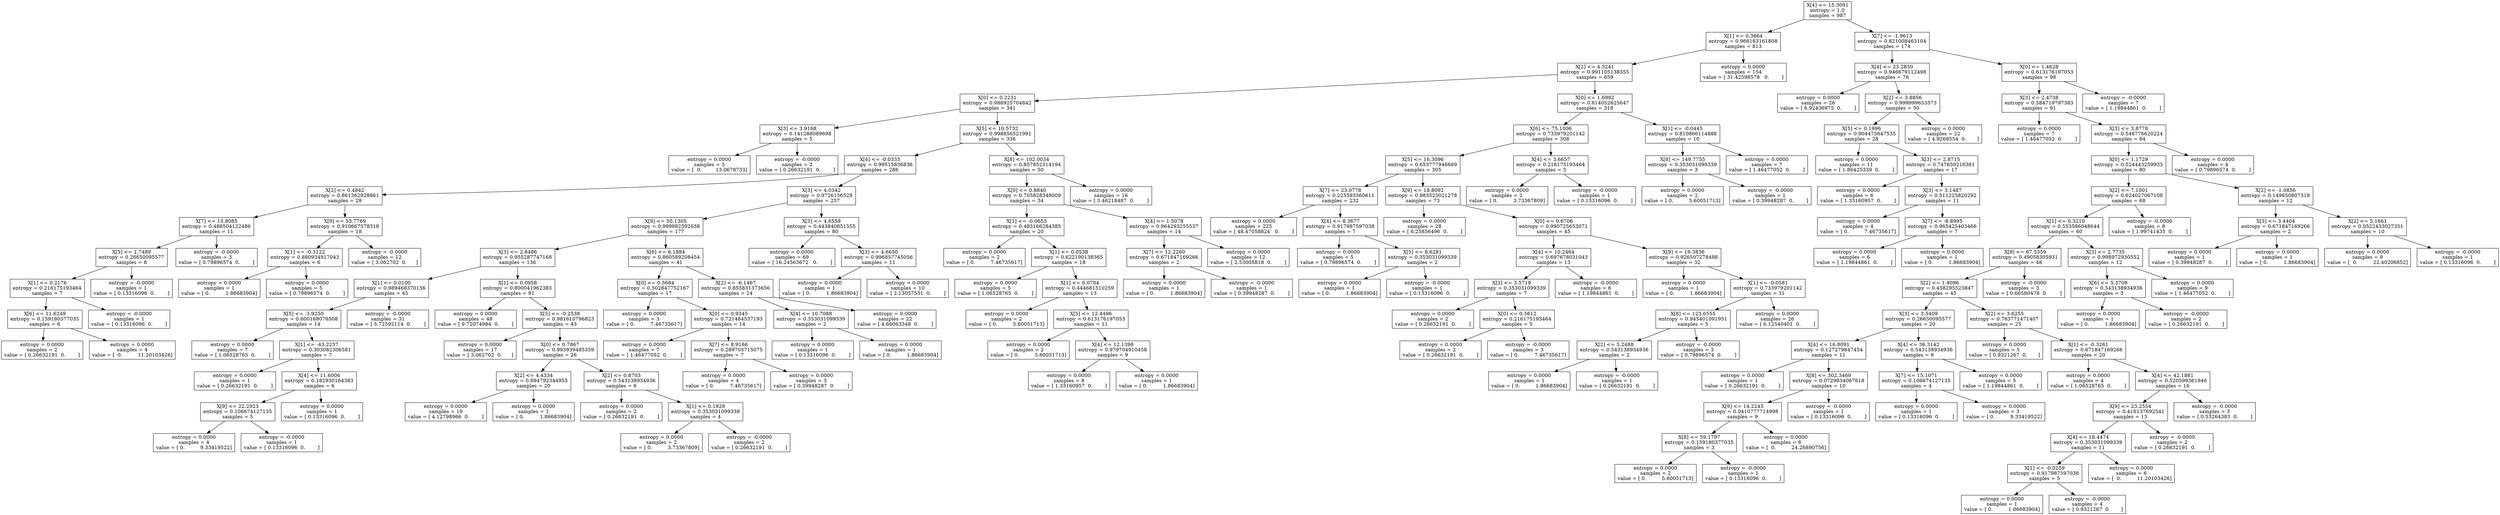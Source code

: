 digraph Tree {
0 [label="X[4] <= 15.3091\nentropy = 1.0\nsamples = 987", shape="box"] ;
1 [label="X[1] <= 0.3864\nentropy = 0.966163161808\nsamples = 813", shape="box"] ;
0 -> 1 ;
2 [label="X[2] <= 4.5241\nentropy = 0.991105138355\nsamples = 659", shape="box"] ;
1 -> 2 ;
3 [label="X[0] <= 0.2231\nentropy = 0.988925704842\nsamples = 341", shape="box"] ;
2 -> 3 ;
4 [label="X[3] <= 3.9168\nentropy = 0.141288089698\nsamples = 5", shape="box"] ;
3 -> 4 ;
5 [label="entropy = 0.0000\nsamples = 3\nvalue = [  0.         13.0678733]", shape="box"] ;
4 -> 5 ;
6 [label="entropy = -0.0000\nsamples = 2\nvalue = [ 0.26632191  0.        ]", shape="box"] ;
4 -> 6 ;
7 [label="X[5] <= 10.5732\nentropy = 0.998856521991\nsamples = 336", shape="box"] ;
3 -> 7 ;
8 [label="X[4] <= -0.0333\nentropy = 0.99515836836\nsamples = 286", shape="box"] ;
7 -> 8 ;
9 [label="X[2] <= 0.4842\nentropy = 0.861362928861\nsamples = 29", shape="box"] ;
8 -> 9 ;
10 [label="X[7] <= 15.8085\nentropy = 0.488504122486\nsamples = 11", shape="box"] ;
9 -> 10 ;
11 [label="X[5] <= 1.7489\nentropy = 0.26650095577\nsamples = 8", shape="box"] ;
10 -> 11 ;
12 [label="X[1] <= 0.2176\nentropy = 0.216175193464\nsamples = 7", shape="box"] ;
11 -> 12 ;
13 [label="X[6] <= 11.6249\nentropy = 0.159180377035\nsamples = 6", shape="box"] ;
12 -> 13 ;
14 [label="entropy = 0.0000\nsamples = 2\nvalue = [ 0.26632191  0.        ]", shape="box"] ;
13 -> 14 ;
15 [label="entropy = 0.0000\nsamples = 4\nvalue = [  0.          11.20103426]", shape="box"] ;
13 -> 15 ;
16 [label="entropy = -0.0000\nsamples = 1\nvalue = [ 0.13316096  0.        ]", shape="box"] ;
12 -> 16 ;
17 [label="entropy = -0.0000\nsamples = 1\nvalue = [ 0.13316096  0.        ]", shape="box"] ;
11 -> 17 ;
18 [label="entropy = -0.0000\nsamples = 3\nvalue = [ 0.79896574  0.        ]", shape="box"] ;
10 -> 18 ;
19 [label="X[9] <= 53.7769\nentropy = 0.910667578318\nsamples = 18", shape="box"] ;
9 -> 19 ;
20 [label="X[1] <= -0.3122\nentropy = 0.880934917043\nsamples = 6", shape="box"] ;
19 -> 20 ;
21 [label="entropy = 0.0000\nsamples = 1\nvalue = [ 0.          1.86683904]", shape="box"] ;
20 -> 21 ;
22 [label="entropy = 0.0000\nsamples = 5\nvalue = [ 0.79896574  0.        ]", shape="box"] ;
20 -> 22 ;
23 [label="entropy = -0.0000\nsamples = 12\nvalue = [ 3.062702  0.      ]", shape="box"] ;
19 -> 23 ;
24 [label="X[3] <= 4.0342\nentropy = 0.9726156529\nsamples = 257", shape="box"] ;
8 -> 24 ;
25 [label="X[9] <= 50.1305\nentropy = 0.999982592638\nsamples = 177", shape="box"] ;
24 -> 25 ;
26 [label="X[3] <= 2.8486\nentropy = 0.955287747168\nsamples = 136", shape="box"] ;
25 -> 26 ;
27 [label="X[1] <= 0.0100\nentropy = 0.989468370156\nsamples = 45", shape="box"] ;
26 -> 27 ;
28 [label="X[5] <= -3.9250\nentropy = 0.600168076508\nsamples = 14", shape="box"] ;
27 -> 28 ;
29 [label="entropy = 0.0000\nsamples = 7\nvalue = [ 1.06528765  0.        ]", shape="box"] ;
28 -> 29 ;
30 [label="X[1] <= -43.2237\nentropy = 0.303082306581\nsamples = 7", shape="box"] ;
28 -> 30 ;
31 [label="entropy = 0.0000\nsamples = 1\nvalue = [ 0.26632191  0.        ]", shape="box"] ;
30 -> 31 ;
32 [label="X[4] <= 11.6006\nentropy = 0.182930164383\nsamples = 6", shape="box"] ;
30 -> 32 ;
33 [label="X[9] <= 22.2923\nentropy = 0.106674127135\nsamples = 5", shape="box"] ;
32 -> 33 ;
34 [label="entropy = 0.0000\nsamples = 4\nvalue = [ 0.          9.33419522]", shape="box"] ;
33 -> 34 ;
35 [label="entropy = -0.0000\nsamples = 1\nvalue = [ 0.13316096  0.        ]", shape="box"] ;
33 -> 35 ;
36 [label="entropy = 0.0000\nsamples = 1\nvalue = [ 0.13316096  0.        ]", shape="box"] ;
32 -> 36 ;
37 [label="entropy = -0.0000\nsamples = 31\nvalue = [ 5.72592114  0.        ]", shape="box"] ;
27 -> 37 ;
38 [label="X[1] <= 0.0958\nentropy = 0.800041962383\nsamples = 91", shape="box"] ;
26 -> 38 ;
39 [label="entropy = 0.0000\nsamples = 48\nvalue = [ 9.72074984  0.        ]", shape="box"] ;
38 -> 39 ;
40 [label="X[5] <= -0.2538\nentropy = 0.981610796823\nsamples = 43", shape="box"] ;
38 -> 40 ;
41 [label="entropy = 0.0000\nsamples = 17\nvalue = [ 3.062702  0.      ]", shape="box"] ;
40 -> 41 ;
42 [label="X[0] <= 0.7867\nentropy = 0.993939485359\nsamples = 26", shape="box"] ;
40 -> 42 ;
43 [label="X[2] <= 4.4334\nentropy = 0.894792344955\nsamples = 20", shape="box"] ;
42 -> 43 ;
44 [label="entropy = 0.0000\nsamples = 19\nvalue = [ 4.12798966  0.        ]", shape="box"] ;
43 -> 44 ;
45 [label="entropy = 0.0000\nsamples = 1\nvalue = [ 0.          1.86683904]", shape="box"] ;
43 -> 45 ;
46 [label="X[2] <= 0.8703\nentropy = 0.543138934936\nsamples = 6", shape="box"] ;
42 -> 46 ;
47 [label="entropy = 0.0000\nsamples = 2\nvalue = [ 0.26632191  0.        ]", shape="box"] ;
46 -> 47 ;
48 [label="X[1] <= 0.1929\nentropy = 0.353031099339\nsamples = 4", shape="box"] ;
46 -> 48 ;
49 [label="entropy = 0.0000\nsamples = 2\nvalue = [ 0.          3.73367809]", shape="box"] ;
48 -> 49 ;
50 [label="entropy = -0.0000\nsamples = 2\nvalue = [ 0.26632191  0.        ]", shape="box"] ;
48 -> 50 ;
51 [label="X[6] <= 6.1884\nentropy = 0.860589208454\nsamples = 41", shape="box"] ;
25 -> 51 ;
52 [label="X[0] <= 0.5684\nentropy = 0.502847752167\nsamples = 17", shape="box"] ;
51 -> 52 ;
53 [label="entropy = 0.0000\nsamples = 3\nvalue = [ 0.          7.46735617]", shape="box"] ;
52 -> 53 ;
54 [label="X[0] <= 0.9345\nentropy = 0.721484537193\nsamples = 14", shape="box"] ;
52 -> 54 ;
55 [label="entropy = 0.0000\nsamples = 7\nvalue = [ 1.46477052  0.        ]", shape="box"] ;
54 -> 55 ;
56 [label="X[7] <= 8.9166\nentropy = 0.289703715075\nsamples = 7", shape="box"] ;
54 -> 56 ;
57 [label="entropy = 0.0000\nsamples = 4\nvalue = [ 0.          7.46735617]", shape="box"] ;
56 -> 57 ;
58 [label="entropy = 0.0000\nsamples = 3\nvalue = [ 0.39948287  0.        ]", shape="box"] ;
56 -> 58 ;
59 [label="X[2] <= -6.1467\nentropy = 0.855831373656\nsamples = 24", shape="box"] ;
51 -> 59 ;
60 [label="X[4] <= 10.7088\nentropy = 0.353031099339\nsamples = 2", shape="box"] ;
59 -> 60 ;
61 [label="entropy = 0.0000\nsamples = 1\nvalue = [ 0.13316096  0.        ]", shape="box"] ;
60 -> 61 ;
62 [label="entropy = 0.0000\nsamples = 1\nvalue = [ 0.          1.86683904]", shape="box"] ;
60 -> 62 ;
63 [label="entropy = 0.0000\nsamples = 22\nvalue = [ 4.66063348  0.        ]", shape="box"] ;
59 -> 63 ;
64 [label="X[3] <= 4.6558\nentropy = 0.443840851555\nsamples = 80", shape="box"] ;
24 -> 64 ;
65 [label="entropy = 0.0000\nsamples = 69\nvalue = [ 16.24563672   0.        ]", shape="box"] ;
64 -> 65 ;
66 [label="X[3] <= 4.6650\nentropy = 0.996857745056\nsamples = 11", shape="box"] ;
64 -> 66 ;
67 [label="entropy = 0.0000\nsamples = 1\nvalue = [ 0.          1.86683904]", shape="box"] ;
66 -> 67 ;
68 [label="entropy = 0.0000\nsamples = 10\nvalue = [ 2.13057531  0.        ]", shape="box"] ;
66 -> 68 ;
69 [label="X[8] <= 102.0034\nentropy = 0.857852314194\nsamples = 50", shape="box"] ;
7 -> 69 ;
70 [label="X[0] <= 0.8840\nentropy = 0.705828348009\nsamples = 34", shape="box"] ;
69 -> 70 ;
71 [label="X[1] <= -0.0653\nentropy = 0.483166284385\nsamples = 20", shape="box"] ;
70 -> 71 ;
72 [label="entropy = 0.0000\nsamples = 2\nvalue = [ 0.          7.46735617]", shape="box"] ;
71 -> 72 ;
73 [label="X[1] <= 0.0538\nentropy = 0.622190138365\nsamples = 18", shape="box"] ;
71 -> 73 ;
74 [label="entropy = 0.0000\nsamples = 5\nvalue = [ 1.06528765  0.        ]", shape="box"] ;
73 -> 74 ;
75 [label="X[1] <= 0.0704\nentropy = 0.444681510259\nsamples = 13", shape="box"] ;
73 -> 75 ;
76 [label="entropy = 0.0000\nsamples = 2\nvalue = [ 0.          5.60051713]", shape="box"] ;
75 -> 76 ;
77 [label="X[5] <= 12.4496\nentropy = 0.613176197053\nsamples = 11", shape="box"] ;
75 -> 77 ;
78 [label="entropy = 0.0000\nsamples = 2\nvalue = [ 0.          5.60051713]", shape="box"] ;
77 -> 78 ;
79 [label="X[4] <= 12.1398\nentropy = 0.979704910458\nsamples = 9", shape="box"] ;
77 -> 79 ;
80 [label="entropy = 0.0000\nsamples = 8\nvalue = [ 1.33160957  0.        ]", shape="box"] ;
79 -> 80 ;
81 [label="entropy = 0.0000\nsamples = 1\nvalue = [ 0.          1.86683904]", shape="box"] ;
79 -> 81 ;
82 [label="X[4] <= 1.5078\nentropy = 0.964293255537\nsamples = 14", shape="box"] ;
70 -> 82 ;
83 [label="X[7] <= 12.2260\nentropy = 0.671847169266\nsamples = 2", shape="box"] ;
82 -> 83 ;
84 [label="entropy = 0.0000\nsamples = 1\nvalue = [ 0.          1.86683904]", shape="box"] ;
83 -> 84 ;
85 [label="entropy = -0.0000\nsamples = 1\nvalue = [ 0.39948287  0.        ]", shape="box"] ;
83 -> 85 ;
86 [label="entropy = 0.0000\nsamples = 12\nvalue = [ 2.53005818  0.        ]", shape="box"] ;
82 -> 86 ;
87 [label="entropy = 0.0000\nsamples = 16\nvalue = [ 3.46218487  0.        ]", shape="box"] ;
69 -> 87 ;
88 [label="X[0] <= 1.6992\nentropy = 0.814052625647\nsamples = 318", shape="box"] ;
2 -> 88 ;
89 [label="X[6] <= 75.1006\nentropy = 0.733979201142\nsamples = 308", shape="box"] ;
88 -> 89 ;
90 [label="X[5] <= 16.3096\nentropy = 0.653777946669\nsamples = 305", shape="box"] ;
89 -> 90 ;
91 [label="X[7] <= 23.0778\nentropy = 0.225593360611\nsamples = 232", shape="box"] ;
90 -> 91 ;
92 [label="entropy = 0.0000\nsamples = 225\nvalue = [ 48.47058824   0.        ]", shape="box"] ;
91 -> 92 ;
93 [label="X[4] <= 8.3677\nentropy = 0.917987597038\nsamples = 7", shape="box"] ;
91 -> 93 ;
94 [label="entropy = 0.0000\nsamples = 5\nvalue = [ 0.79896574  0.        ]", shape="box"] ;
93 -> 94 ;
95 [label="X[5] <= 8.6281\nentropy = 0.353031099339\nsamples = 2", shape="box"] ;
93 -> 95 ;
96 [label="entropy = 0.0000\nsamples = 1\nvalue = [ 0.          1.86683904]", shape="box"] ;
95 -> 96 ;
97 [label="entropy = -0.0000\nsamples = 1\nvalue = [ 0.13316096  0.        ]", shape="box"] ;
95 -> 97 ;
98 [label="X[9] <= 18.8092\nentropy = 0.983525021278\nsamples = 73", shape="box"] ;
90 -> 98 ;
99 [label="entropy = 0.0000\nsamples = 28\nvalue = [ 6.25856496  0.        ]", shape="box"] ;
98 -> 99 ;
100 [label="X[0] <= 0.6706\nentropy = 0.990725653071\nsamples = 45", shape="box"] ;
98 -> 100 ;
101 [label="X[4] <= 10.2464\nentropy = 0.697678031043\nsamples = 13", shape="box"] ;
100 -> 101 ;
102 [label="X[3] <= 3.5719\nentropy = 0.353031099339\nsamples = 7", shape="box"] ;
101 -> 102 ;
103 [label="entropy = 0.0000\nsamples = 2\nvalue = [ 0.26632191  0.        ]", shape="box"] ;
102 -> 103 ;
104 [label="X[0] <= 0.5612\nentropy = 0.216175193464\nsamples = 5", shape="box"] ;
102 -> 104 ;
105 [label="entropy = 0.0000\nsamples = 2\nvalue = [ 0.26632191  0.        ]", shape="box"] ;
104 -> 105 ;
106 [label="entropy = -0.0000\nsamples = 3\nvalue = [ 0.          7.46735617]", shape="box"] ;
104 -> 106 ;
107 [label="entropy = -0.0000\nsamples = 6\nvalue = [ 1.19844861  0.        ]", shape="box"] ;
101 -> 107 ;
108 [label="X[9] <= 19.3836\nentropy = 0.926507278498\nsamples = 32", shape="box"] ;
100 -> 108 ;
109 [label="entropy = 0.0000\nsamples = 1\nvalue = [ 0.          1.86683904]", shape="box"] ;
108 -> 109 ;
110 [label="X[1] <= -0.0581\nentropy = 0.733979201142\nsamples = 31", shape="box"] ;
108 -> 110 ;
111 [label="X[8] <= 123.6555\nentropy = 0.945401091951\nsamples = 5", shape="box"] ;
110 -> 111 ;
112 [label="X[2] <= 5.2488\nentropy = 0.543138934936\nsamples = 2", shape="box"] ;
111 -> 112 ;
113 [label="entropy = 0.0000\nsamples = 1\nvalue = [ 0.          1.86683904]", shape="box"] ;
112 -> 113 ;
114 [label="entropy = -0.0000\nsamples = 1\nvalue = [ 0.26632191  0.        ]", shape="box"] ;
112 -> 114 ;
115 [label="entropy = -0.0000\nsamples = 3\nvalue = [ 0.79896574  0.        ]", shape="box"] ;
111 -> 115 ;
116 [label="entropy = 0.0000\nsamples = 26\nvalue = [ 6.12540401  0.        ]", shape="box"] ;
110 -> 116 ;
117 [label="X[4] <= 3.6657\nentropy = 0.216175193464\nsamples = 3", shape="box"] ;
89 -> 117 ;
118 [label="entropy = 0.0000\nsamples = 2\nvalue = [ 0.          3.73367809]", shape="box"] ;
117 -> 118 ;
119 [label="entropy = -0.0000\nsamples = 1\nvalue = [ 0.13316096  0.        ]", shape="box"] ;
117 -> 119 ;
120 [label="X[1] <= -0.0445\nentropy = 0.810866114888\nsamples = 10", shape="box"] ;
88 -> 120 ;
121 [label="X[8] <= 149.7755\nentropy = 0.353031099339\nsamples = 3", shape="box"] ;
120 -> 121 ;
122 [label="entropy = 0.0000\nsamples = 2\nvalue = [ 0.          5.60051713]", shape="box"] ;
121 -> 122 ;
123 [label="entropy = -0.0000\nsamples = 1\nvalue = [ 0.39948287  0.        ]", shape="box"] ;
121 -> 123 ;
124 [label="entropy = 0.0000\nsamples = 7\nvalue = [ 1.46477052  0.        ]", shape="box"] ;
120 -> 124 ;
125 [label="entropy = 0.0000\nsamples = 154\nvalue = [ 31.42598578   0.        ]", shape="box"] ;
1 -> 125 ;
126 [label="X[7] <= -1.9613\nentropy = 0.821008463104\nsamples = 174", shape="box"] ;
0 -> 126 ;
127 [label="X[4] <= 23.2830\nentropy = 0.946679112498\nsamples = 76", shape="box"] ;
126 -> 127 ;
128 [label="entropy = 0.0000\nsamples = 26\nvalue = [ 6.92436975  0.        ]", shape="box"] ;
127 -> 128 ;
129 [label="X[2] <= 3.8856\nentropy = 0.999999653573\nsamples = 50", shape="box"] ;
127 -> 129 ;
130 [label="X[5] <= 0.1996\nentropy = 0.904475647535\nsamples = 28", shape="box"] ;
129 -> 130 ;
131 [label="entropy = 0.0000\nsamples = 11\nvalue = [ 1.86425339  0.        ]", shape="box"] ;
130 -> 131 ;
132 [label="X[3] <= 2.8715\nentropy = 0.747650216381\nsamples = 17", shape="box"] ;
130 -> 132 ;
133 [label="entropy = 0.0000\nsamples = 6\nvalue = [ 1.33160957  0.        ]", shape="box"] ;
132 -> 133 ;
134 [label="X[3] <= 3.1487\nentropy = 0.511225820292\nsamples = 11", shape="box"] ;
132 -> 134 ;
135 [label="entropy = 0.0000\nsamples = 4\nvalue = [ 0.          7.46735617]", shape="box"] ;
134 -> 135 ;
136 [label="X[7] <= -8.8995\nentropy = 0.965425403466\nsamples = 7", shape="box"] ;
134 -> 136 ;
137 [label="entropy = 0.0000\nsamples = 6\nvalue = [ 1.19844861  0.        ]", shape="box"] ;
136 -> 137 ;
138 [label="entropy = 0.0000\nsamples = 1\nvalue = [ 0.          1.86683904]", shape="box"] ;
136 -> 138 ;
139 [label="entropy = 0.0000\nsamples = 22\nvalue = [ 4.9269554  0.       ]", shape="box"] ;
129 -> 139 ;
140 [label="X[0] <= 1.4628\nentropy = 0.613176197053\nsamples = 98", shape="box"] ;
126 -> 140 ;
141 [label="X[3] <= 2.4738\nentropy = 0.584719797383\nsamples = 91", shape="box"] ;
140 -> 141 ;
142 [label="entropy = 0.0000\nsamples = 7\nvalue = [ 1.46477052  0.        ]", shape="box"] ;
141 -> 142 ;
143 [label="X[3] <= 3.8778\nentropy = 0.546776620224\nsamples = 84", shape="box"] ;
141 -> 143 ;
144 [label="X[0] <= 1.1729\nentropy = 0.524443259933\nsamples = 80", shape="box"] ;
143 -> 144 ;
145 [label="X[2] <= 7.1001\nentropy = 0.624027067108\nsamples = 68", shape="box"] ;
144 -> 145 ;
146 [label="X[1] <= 0.3210\nentropy = 0.553586048644\nsamples = 60", shape="box"] ;
145 -> 146 ;
147 [label="X[9] <= 67.5359\nentropy = 0.49058305931\nsamples = 48", shape="box"] ;
146 -> 147 ;
148 [label="X[2] <= 1.9096\nentropy = 0.458295523847\nsamples = 45", shape="box"] ;
147 -> 148 ;
149 [label="X[3] <= 3.5409\nentropy = 0.26650095577\nsamples = 20", shape="box"] ;
148 -> 149 ;
150 [label="X[4] <= 16.8091\nentropy = 0.127279847454\nsamples = 11", shape="box"] ;
149 -> 150 ;
151 [label="entropy = 0.0000\nsamples = 1\nvalue = [ 0.26632191  0.        ]", shape="box"] ;
150 -> 151 ;
152 [label="X[8] <= 302.3469\nentropy = 0.0729834067618\nsamples = 10", shape="box"] ;
150 -> 152 ;
153 [label="X[9] <= 14.2245\nentropy = 0.0410777714998\nsamples = 9", shape="box"] ;
152 -> 153 ;
154 [label="X[8] <= 59.1797\nentropy = 0.159180377035\nsamples = 3", shape="box"] ;
153 -> 154 ;
155 [label="entropy = 0.0000\nsamples = 2\nvalue = [ 0.          5.60051713]", shape="box"] ;
154 -> 155 ;
156 [label="entropy = -0.0000\nsamples = 1\nvalue = [ 0.13316096  0.        ]", shape="box"] ;
154 -> 156 ;
157 [label="entropy = 0.0000\nsamples = 6\nvalue = [  0.          24.26890756]", shape="box"] ;
153 -> 157 ;
158 [label="entropy = -0.0000\nsamples = 1\nvalue = [ 0.13316096  0.        ]", shape="box"] ;
152 -> 158 ;
159 [label="X[4] <= 36.3142\nentropy = 0.543138934936\nsamples = 9", shape="box"] ;
149 -> 159 ;
160 [label="X[7] <= 15.1071\nentropy = 0.106674127135\nsamples = 4", shape="box"] ;
159 -> 160 ;
161 [label="entropy = 0.0000\nsamples = 1\nvalue = [ 0.13316096  0.        ]", shape="box"] ;
160 -> 161 ;
162 [label="entropy = 0.0000\nsamples = 3\nvalue = [ 0.          9.33419522]", shape="box"] ;
160 -> 162 ;
163 [label="entropy = 0.0000\nsamples = 5\nvalue = [ 1.19844861  0.        ]", shape="box"] ;
159 -> 163 ;
164 [label="X[2] <= 3.6255\nentropy = 0.763771471407\nsamples = 25", shape="box"] ;
148 -> 164 ;
165 [label="entropy = 0.0000\nsamples = 5\nvalue = [ 0.9321267  0.       ]", shape="box"] ;
164 -> 165 ;
166 [label="X[1] <= -0.3261\nentropy = 0.671847169266\nsamples = 20", shape="box"] ;
164 -> 166 ;
167 [label="entropy = 0.0000\nsamples = 4\nvalue = [ 1.06528765  0.        ]", shape="box"] ;
166 -> 167 ;
168 [label="X[4] <= 42.1881\nentropy = 0.520599361946\nsamples = 16", shape="box"] ;
166 -> 168 ;
169 [label="X[9] <= 23.2554\nentropy = 0.416137692541\nsamples = 13", shape="box"] ;
168 -> 169 ;
170 [label="X[4] <= 18.4474\nentropy = 0.353031099339\nsamples = 11", shape="box"] ;
169 -> 170 ;
171 [label="X[1] <= -0.0259\nentropy = 0.917987597038\nsamples = 5", shape="box"] ;
170 -> 171 ;
172 [label="entropy = 0.0000\nsamples = 1\nvalue = [ 0.          1.86683904]", shape="box"] ;
171 -> 172 ;
173 [label="entropy = -0.0000\nsamples = 4\nvalue = [ 0.9321267  0.       ]", shape="box"] ;
171 -> 173 ;
174 [label="entropy = 0.0000\nsamples = 6\nvalue = [  0.          11.20103426]", shape="box"] ;
170 -> 174 ;
175 [label="entropy = -0.0000\nsamples = 2\nvalue = [ 0.26632191  0.        ]", shape="box"] ;
169 -> 175 ;
176 [label="entropy = -0.0000\nsamples = 3\nvalue = [ 0.53264383  0.        ]", shape="box"] ;
168 -> 176 ;
177 [label="entropy = -0.0000\nsamples = 3\nvalue = [ 0.66580478  0.        ]", shape="box"] ;
147 -> 177 ;
178 [label="X[3] <= 2.7735\nentropy = 0.998972930552\nsamples = 12", shape="box"] ;
146 -> 178 ;
179 [label="X[6] <= 5.3709\nentropy = 0.543138934936\nsamples = 3", shape="box"] ;
178 -> 179 ;
180 [label="entropy = 0.0000\nsamples = 1\nvalue = [ 0.          1.86683904]", shape="box"] ;
179 -> 180 ;
181 [label="entropy = -0.0000\nsamples = 2\nvalue = [ 0.26632191  0.        ]", shape="box"] ;
179 -> 181 ;
182 [label="entropy = 0.0000\nsamples = 9\nvalue = [ 1.46477052  0.        ]", shape="box"] ;
178 -> 182 ;
183 [label="entropy = -0.0000\nsamples = 8\nvalue = [ 1.99741435  0.        ]", shape="box"] ;
145 -> 183 ;
184 [label="X[2] <= -1.0856\nentropy = 0.149650807318\nsamples = 12", shape="box"] ;
144 -> 184 ;
185 [label="X[3] <= 3.4404\nentropy = 0.671847169266\nsamples = 2", shape="box"] ;
184 -> 185 ;
186 [label="entropy = 0.0000\nsamples = 1\nvalue = [ 0.39948287  0.        ]", shape="box"] ;
185 -> 186 ;
187 [label="entropy = 0.0000\nsamples = 1\nvalue = [ 0.          1.86683904]", shape="box"] ;
185 -> 187 ;
188 [label="X[2] <= 5.1661\nentropy = 0.0522433027351\nsamples = 10", shape="box"] ;
184 -> 188 ;
189 [label="entropy = 0.0000\nsamples = 9\nvalue = [  0.          22.40206852]", shape="box"] ;
188 -> 189 ;
190 [label="entropy = -0.0000\nsamples = 1\nvalue = [ 0.13316096  0.        ]", shape="box"] ;
188 -> 190 ;
191 [label="entropy = 0.0000\nsamples = 4\nvalue = [ 0.79896574  0.        ]", shape="box"] ;
143 -> 191 ;
192 [label="entropy = -0.0000\nsamples = 7\nvalue = [ 1.19844861  0.        ]", shape="box"] ;
140 -> 192 ;
}